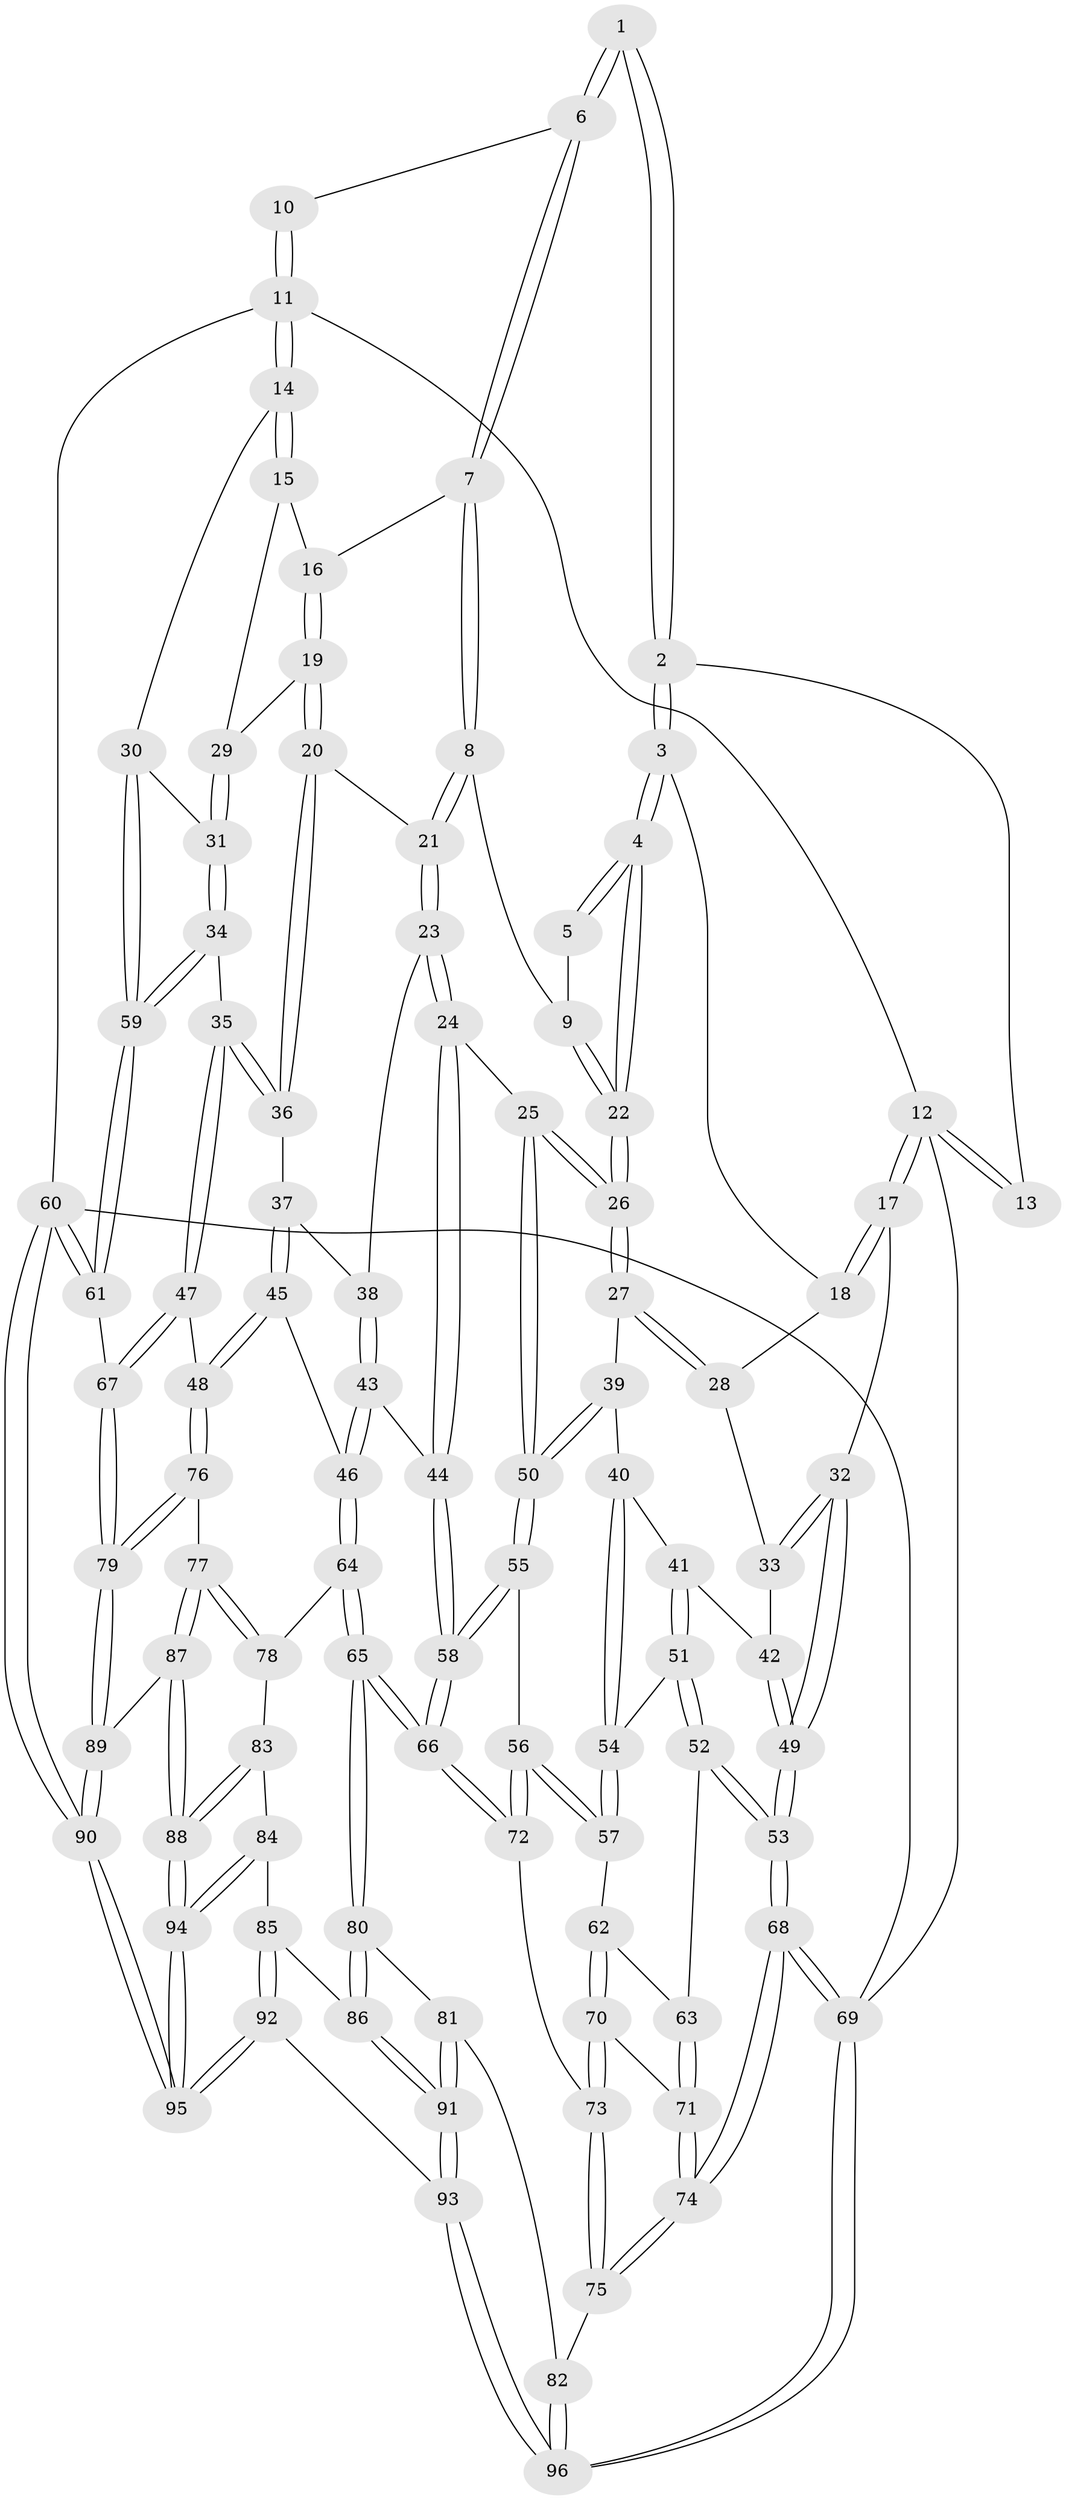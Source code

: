 // Generated by graph-tools (version 1.1) at 2025/11/02/27/25 16:11:52]
// undirected, 96 vertices, 237 edges
graph export_dot {
graph [start="1"]
  node [color=gray90,style=filled];
  1 [pos="+0.5275722167205585+0.06068327110275777"];
  2 [pos="+0.28733809277429695+0.1015585930050217"];
  3 [pos="+0.2713246715306818+0.16141998105584907"];
  4 [pos="+0.32313729286430776+0.2046982703176791"];
  5 [pos="+0.49054479073520485+0.11737948730846394"];
  6 [pos="+0.7030854418925625+0"];
  7 [pos="+0.6976517034412881+0"];
  8 [pos="+0.6034548456018989+0.21958328504161098"];
  9 [pos="+0.5045711939227261+0.2221676959583961"];
  10 [pos="+0.7392577194511357+0"];
  11 [pos="+1+0"];
  12 [pos="+0+0"];
  13 [pos="+0.30326489459881306+0"];
  14 [pos="+1+0.13240534798427292"];
  15 [pos="+1+0.22049339865646952"];
  16 [pos="+0.777531184676784+0.22345053099685946"];
  17 [pos="+0+0"];
  18 [pos="+0.1904726879208562+0.1874863940292346"];
  19 [pos="+0.7564586560746458+0.3189849283140354"];
  20 [pos="+0.7530171441482474+0.32134594296377256"];
  21 [pos="+0.6222871237296074+0.27837544484382654"];
  22 [pos="+0.3758854610955619+0.2692705017063022"];
  23 [pos="+0.5830812692221365+0.3477370131874499"];
  24 [pos="+0.41574564393776164+0.41782216320806587"];
  25 [pos="+0.4102837135154691+0.41329362987720203"];
  26 [pos="+0.4001879452902632+0.3931591456378475"];
  27 [pos="+0.19690526590074273+0.383522278785462"];
  28 [pos="+0.1445546852480923+0.27801114582084074"];
  29 [pos="+0.823560547588199+0.32460802190806803"];
  30 [pos="+1+0.27224487677344733"];
  31 [pos="+0.8845483508095628+0.4110351758906857"];
  32 [pos="+0+0.34146536048627346"];
  33 [pos="+0.06026681890593295+0.32970262805548445"];
  34 [pos="+0.8232719759236372+0.5255020935459557"];
  35 [pos="+0.8174273348780478+0.527451200776526"];
  36 [pos="+0.7399966976460509+0.41161383725967937"];
  37 [pos="+0.6543195962490146+0.43221486176195684"];
  38 [pos="+0.6400138776560881+0.4248295703342494"];
  39 [pos="+0.17890617125813046+0.45543017301748934"];
  40 [pos="+0.11088102461351425+0.4633182764448127"];
  41 [pos="+0.10743595969587308+0.4616861936560639"];
  42 [pos="+0.09464401517365412+0.44675781948362053"];
  43 [pos="+0.48830416997355564+0.52516586111904"];
  44 [pos="+0.45322242870757173+0.5078277429329621"];
  45 [pos="+0.6405902101963732+0.6109926077016294"];
  46 [pos="+0.5991538150422444+0.6112877162100319"];
  47 [pos="+0.8018309868081739+0.5497323866922511"];
  48 [pos="+0.6488728294068203+0.6134830268648532"];
  49 [pos="+0+0.4888524201509641"];
  50 [pos="+0.23159506086024395+0.5121736789569863"];
  51 [pos="+0.018491625659395192+0.5318711490249858"];
  52 [pos="+0+0.5459144762993876"];
  53 [pos="+0+0.516414193749044"];
  54 [pos="+0.1127488649026673+0.5680568363160811"];
  55 [pos="+0.22256665927939634+0.5682388966534084"];
  56 [pos="+0.1941879769634479+0.5918774404160685"];
  57 [pos="+0.12830135916328994+0.5921864336576623"];
  58 [pos="+0.36429851260938895+0.6383723946626255"];
  59 [pos="+1+0.5801901566700592"];
  60 [pos="+1+1"];
  61 [pos="+1+0.6398935467257695"];
  62 [pos="+0.1120449344351217+0.6099687286259785"];
  63 [pos="+0+0.597088202467154"];
  64 [pos="+0.5377022897657647+0.7065731827989552"];
  65 [pos="+0.3742769189882023+0.7560856767994056"];
  66 [pos="+0.3625579823240963+0.7310430122777213"];
  67 [pos="+0.8702941536580282+0.7485227849057278"];
  68 [pos="+0+0.8888287277077045"];
  69 [pos="+0+1"];
  70 [pos="+0.08951356408596155+0.6719122964034567"];
  71 [pos="+0.05100781607188493+0.6800250496361016"];
  72 [pos="+0.20788624576667875+0.7010676920538005"];
  73 [pos="+0.1517316187568064+0.7496529900859495"];
  74 [pos="+0+0.8310027329772565"];
  75 [pos="+0.13074543965401503+0.8399195450760513"];
  76 [pos="+0.7078434124771421+0.7469364311450817"];
  77 [pos="+0.6485495053903181+0.8044910232977652"];
  78 [pos="+0.5754080232934895+0.802032767888679"];
  79 [pos="+0.8356466806503905+0.7975831485567436"];
  80 [pos="+0.373040193507825+0.7725887598492571"];
  81 [pos="+0.21954657652030912+0.8509193568571396"];
  82 [pos="+0.13331953264141147+0.8424048805083565"];
  83 [pos="+0.5742695988700008+0.8035380406591389"];
  84 [pos="+0.49615853448589364+0.8733344928961078"];
  85 [pos="+0.41117576708043296+0.8442355232608433"];
  86 [pos="+0.403745029175714+0.8366226237051703"];
  87 [pos="+0.6577183366684385+0.8559831024596263"];
  88 [pos="+0.6284504978080835+0.9539672848868571"];
  89 [pos="+0.8449632085965111+0.8934260401390114"];
  90 [pos="+0.9622144139807726+1"];
  91 [pos="+0.2838969235390762+0.9552943275893613"];
  92 [pos="+0.380737733081756+1"];
  93 [pos="+0.27447263036660613+1"];
  94 [pos="+0.6121325640435352+1"];
  95 [pos="+0.6543693896519038+1"];
  96 [pos="+0.15813230927675445+1"];
  1 -- 2;
  1 -- 2;
  1 -- 6;
  1 -- 6;
  2 -- 3;
  2 -- 3;
  2 -- 13;
  3 -- 4;
  3 -- 4;
  3 -- 18;
  4 -- 5;
  4 -- 5;
  4 -- 22;
  4 -- 22;
  5 -- 9;
  6 -- 7;
  6 -- 7;
  6 -- 10;
  7 -- 8;
  7 -- 8;
  7 -- 16;
  8 -- 9;
  8 -- 21;
  8 -- 21;
  9 -- 22;
  9 -- 22;
  10 -- 11;
  10 -- 11;
  11 -- 12;
  11 -- 14;
  11 -- 14;
  11 -- 60;
  12 -- 13;
  12 -- 13;
  12 -- 17;
  12 -- 17;
  12 -- 69;
  14 -- 15;
  14 -- 15;
  14 -- 30;
  15 -- 16;
  15 -- 29;
  16 -- 19;
  16 -- 19;
  17 -- 18;
  17 -- 18;
  17 -- 32;
  18 -- 28;
  19 -- 20;
  19 -- 20;
  19 -- 29;
  20 -- 21;
  20 -- 36;
  20 -- 36;
  21 -- 23;
  21 -- 23;
  22 -- 26;
  22 -- 26;
  23 -- 24;
  23 -- 24;
  23 -- 38;
  24 -- 25;
  24 -- 44;
  24 -- 44;
  25 -- 26;
  25 -- 26;
  25 -- 50;
  25 -- 50;
  26 -- 27;
  26 -- 27;
  27 -- 28;
  27 -- 28;
  27 -- 39;
  28 -- 33;
  29 -- 31;
  29 -- 31;
  30 -- 31;
  30 -- 59;
  30 -- 59;
  31 -- 34;
  31 -- 34;
  32 -- 33;
  32 -- 33;
  32 -- 49;
  32 -- 49;
  33 -- 42;
  34 -- 35;
  34 -- 59;
  34 -- 59;
  35 -- 36;
  35 -- 36;
  35 -- 47;
  35 -- 47;
  36 -- 37;
  37 -- 38;
  37 -- 45;
  37 -- 45;
  38 -- 43;
  38 -- 43;
  39 -- 40;
  39 -- 50;
  39 -- 50;
  40 -- 41;
  40 -- 54;
  40 -- 54;
  41 -- 42;
  41 -- 51;
  41 -- 51;
  42 -- 49;
  42 -- 49;
  43 -- 44;
  43 -- 46;
  43 -- 46;
  44 -- 58;
  44 -- 58;
  45 -- 46;
  45 -- 48;
  45 -- 48;
  46 -- 64;
  46 -- 64;
  47 -- 48;
  47 -- 67;
  47 -- 67;
  48 -- 76;
  48 -- 76;
  49 -- 53;
  49 -- 53;
  50 -- 55;
  50 -- 55;
  51 -- 52;
  51 -- 52;
  51 -- 54;
  52 -- 53;
  52 -- 53;
  52 -- 63;
  53 -- 68;
  53 -- 68;
  54 -- 57;
  54 -- 57;
  55 -- 56;
  55 -- 58;
  55 -- 58;
  56 -- 57;
  56 -- 57;
  56 -- 72;
  56 -- 72;
  57 -- 62;
  58 -- 66;
  58 -- 66;
  59 -- 61;
  59 -- 61;
  60 -- 61;
  60 -- 61;
  60 -- 90;
  60 -- 90;
  60 -- 69;
  61 -- 67;
  62 -- 63;
  62 -- 70;
  62 -- 70;
  63 -- 71;
  63 -- 71;
  64 -- 65;
  64 -- 65;
  64 -- 78;
  65 -- 66;
  65 -- 66;
  65 -- 80;
  65 -- 80;
  66 -- 72;
  66 -- 72;
  67 -- 79;
  67 -- 79;
  68 -- 69;
  68 -- 69;
  68 -- 74;
  68 -- 74;
  69 -- 96;
  69 -- 96;
  70 -- 71;
  70 -- 73;
  70 -- 73;
  71 -- 74;
  71 -- 74;
  72 -- 73;
  73 -- 75;
  73 -- 75;
  74 -- 75;
  74 -- 75;
  75 -- 82;
  76 -- 77;
  76 -- 79;
  76 -- 79;
  77 -- 78;
  77 -- 78;
  77 -- 87;
  77 -- 87;
  78 -- 83;
  79 -- 89;
  79 -- 89;
  80 -- 81;
  80 -- 86;
  80 -- 86;
  81 -- 82;
  81 -- 91;
  81 -- 91;
  82 -- 96;
  82 -- 96;
  83 -- 84;
  83 -- 88;
  83 -- 88;
  84 -- 85;
  84 -- 94;
  84 -- 94;
  85 -- 86;
  85 -- 92;
  85 -- 92;
  86 -- 91;
  86 -- 91;
  87 -- 88;
  87 -- 88;
  87 -- 89;
  88 -- 94;
  88 -- 94;
  89 -- 90;
  89 -- 90;
  90 -- 95;
  90 -- 95;
  91 -- 93;
  91 -- 93;
  92 -- 93;
  92 -- 95;
  92 -- 95;
  93 -- 96;
  93 -- 96;
  94 -- 95;
  94 -- 95;
}
